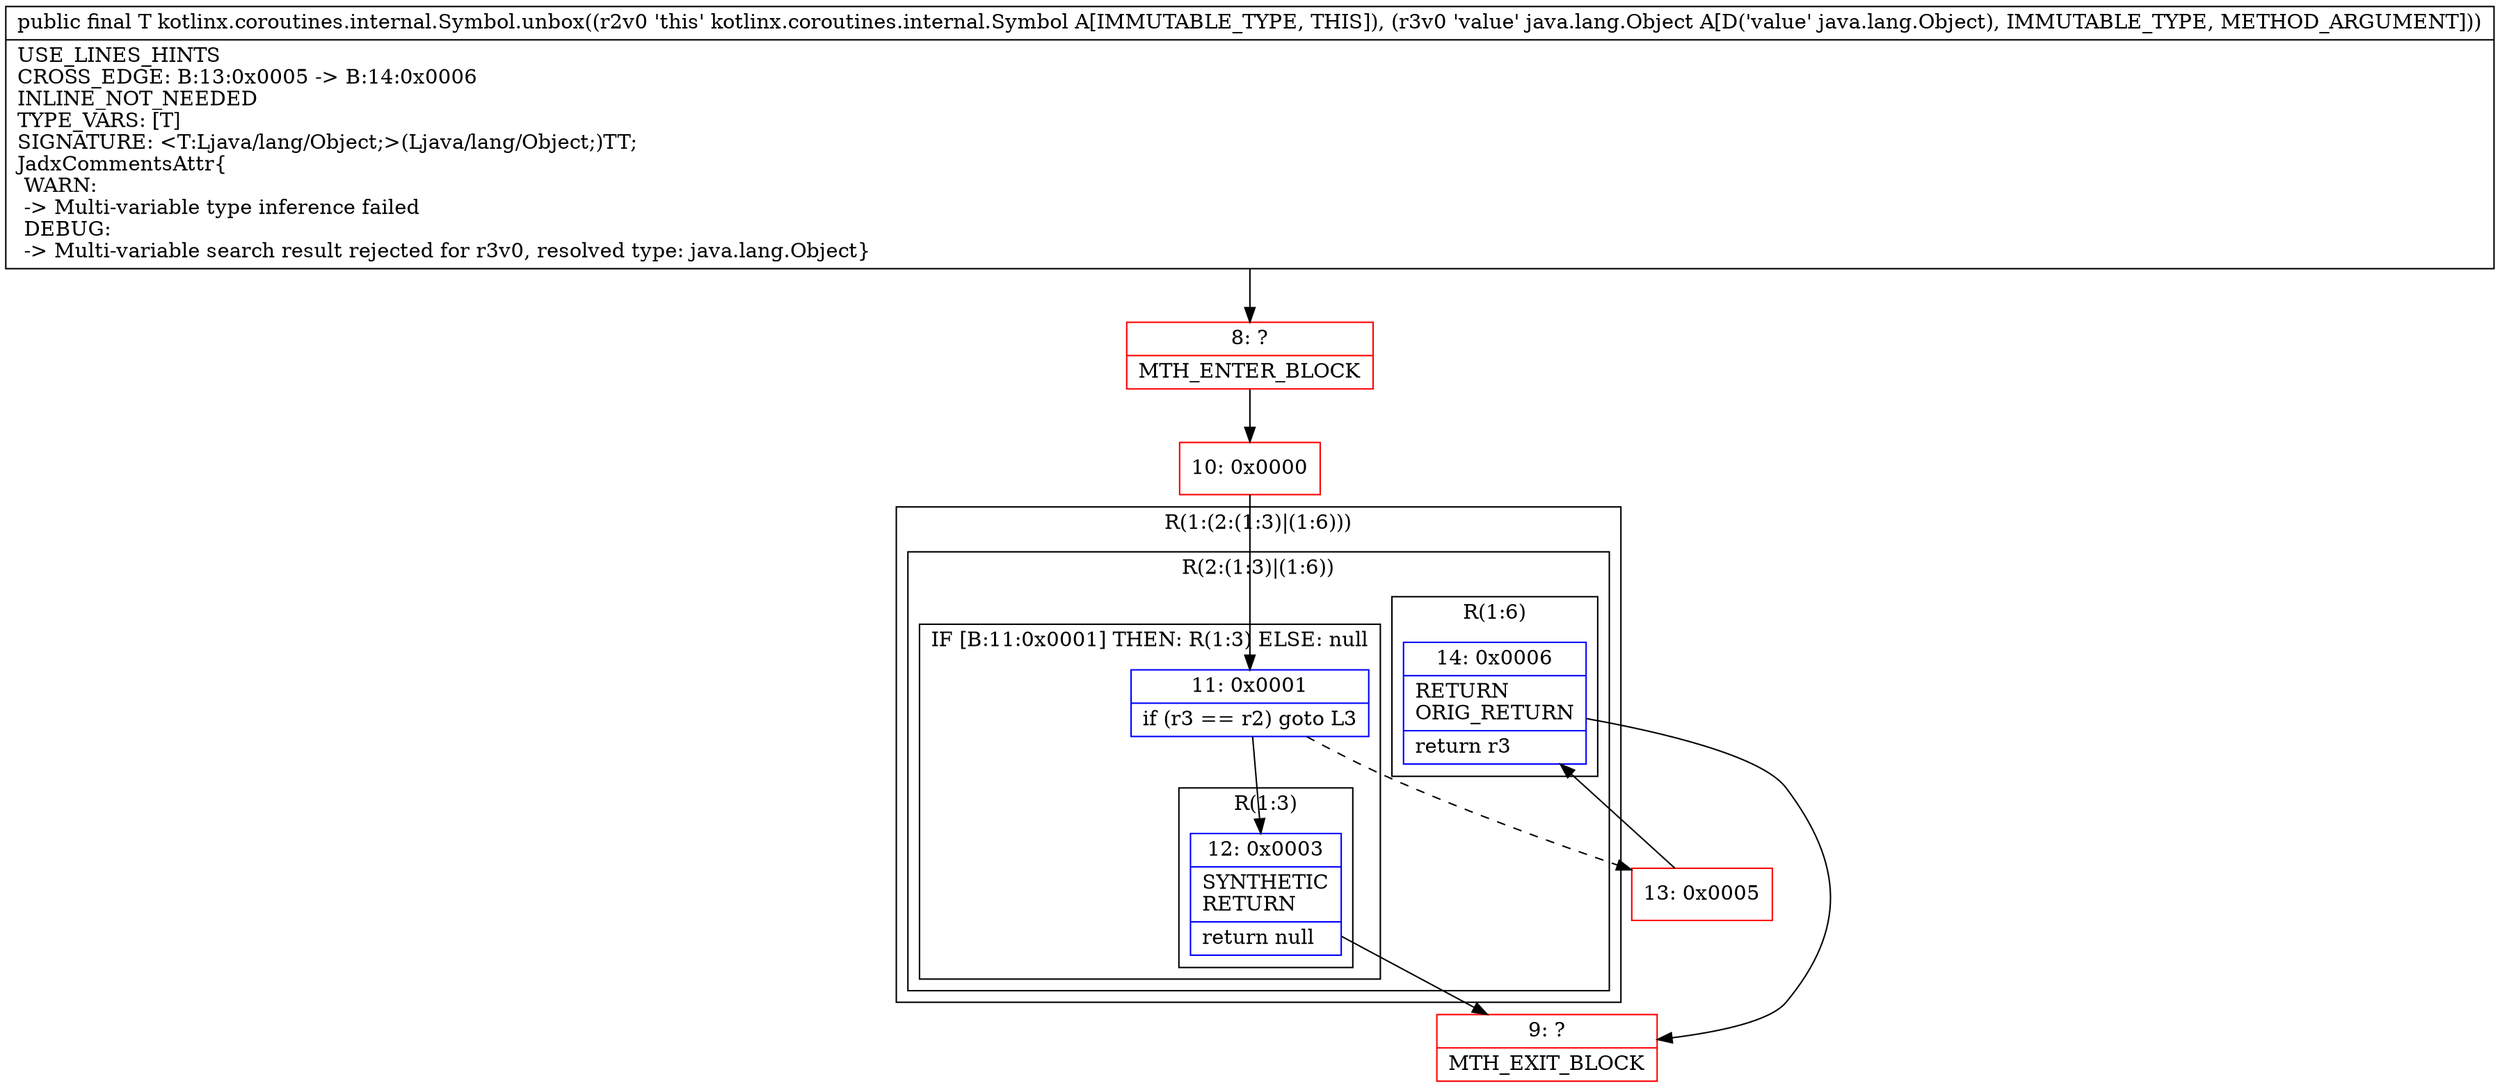 digraph "CFG forkotlinx.coroutines.internal.Symbol.unbox(Ljava\/lang\/Object;)Ljava\/lang\/Object;" {
subgraph cluster_Region_1531946703 {
label = "R(1:(2:(1:3)|(1:6)))";
node [shape=record,color=blue];
subgraph cluster_Region_758611046 {
label = "R(2:(1:3)|(1:6))";
node [shape=record,color=blue];
subgraph cluster_IfRegion_1096342810 {
label = "IF [B:11:0x0001] THEN: R(1:3) ELSE: null";
node [shape=record,color=blue];
Node_11 [shape=record,label="{11\:\ 0x0001|if (r3 == r2) goto L3\l}"];
subgraph cluster_Region_2137588337 {
label = "R(1:3)";
node [shape=record,color=blue];
Node_12 [shape=record,label="{12\:\ 0x0003|SYNTHETIC\lRETURN\l|return null\l}"];
}
}
subgraph cluster_Region_1505147533 {
label = "R(1:6)";
node [shape=record,color=blue];
Node_14 [shape=record,label="{14\:\ 0x0006|RETURN\lORIG_RETURN\l|return r3\l}"];
}
}
}
Node_8 [shape=record,color=red,label="{8\:\ ?|MTH_ENTER_BLOCK\l}"];
Node_10 [shape=record,color=red,label="{10\:\ 0x0000}"];
Node_9 [shape=record,color=red,label="{9\:\ ?|MTH_EXIT_BLOCK\l}"];
Node_13 [shape=record,color=red,label="{13\:\ 0x0005}"];
MethodNode[shape=record,label="{public final T kotlinx.coroutines.internal.Symbol.unbox((r2v0 'this' kotlinx.coroutines.internal.Symbol A[IMMUTABLE_TYPE, THIS]), (r3v0 'value' java.lang.Object A[D('value' java.lang.Object), IMMUTABLE_TYPE, METHOD_ARGUMENT]))  | USE_LINES_HINTS\lCROSS_EDGE: B:13:0x0005 \-\> B:14:0x0006\lINLINE_NOT_NEEDED\lTYPE_VARS: [T]\lSIGNATURE: \<T:Ljava\/lang\/Object;\>(Ljava\/lang\/Object;)TT;\lJadxCommentsAttr\{\l WARN: \l \-\> Multi\-variable type inference failed\l DEBUG: \l \-\> Multi\-variable search result rejected for r3v0, resolved type: java.lang.Object\}\l}"];
MethodNode -> Node_8;Node_11 -> Node_12;
Node_11 -> Node_13[style=dashed];
Node_12 -> Node_9;
Node_14 -> Node_9;
Node_8 -> Node_10;
Node_10 -> Node_11;
Node_13 -> Node_14;
}

